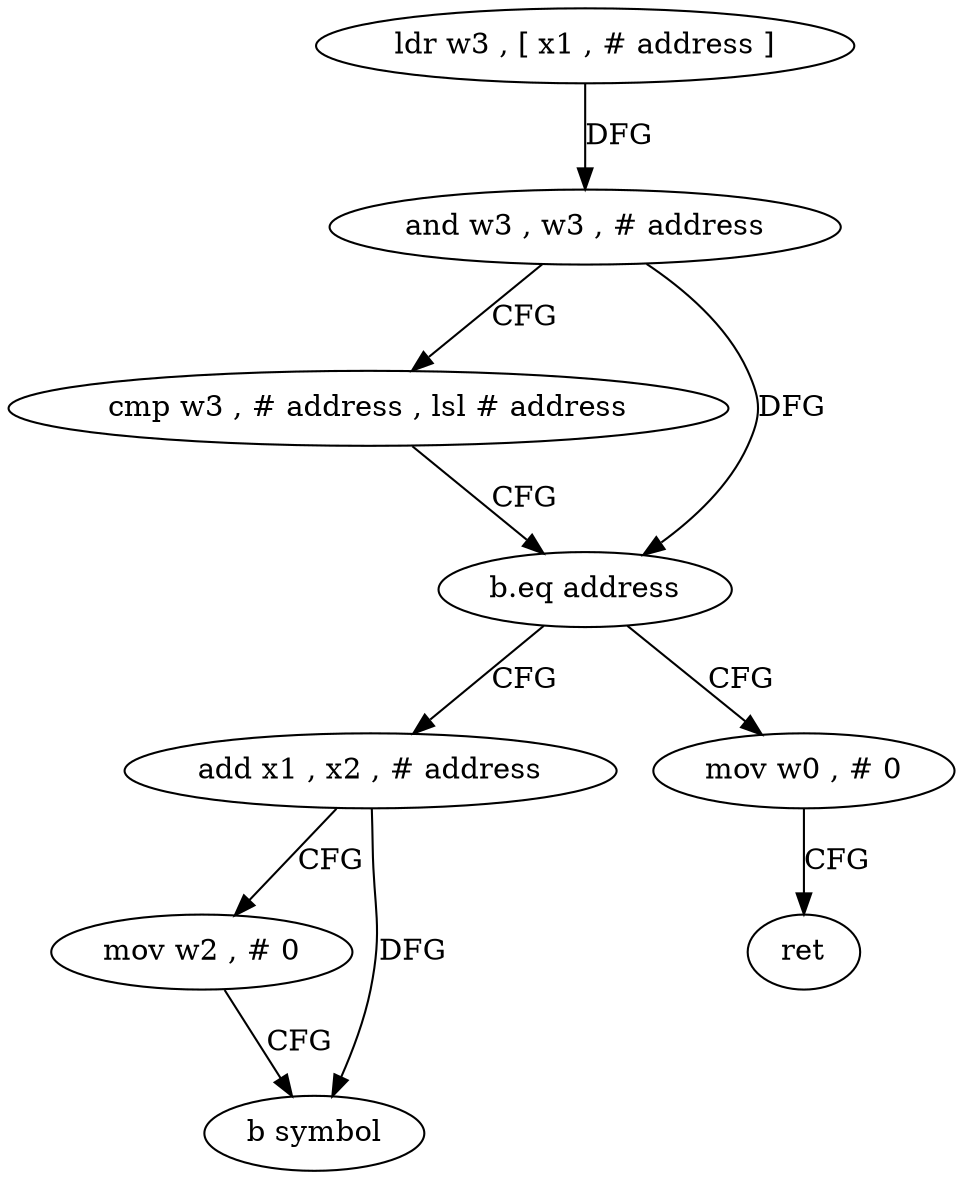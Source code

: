 digraph "func" {
"4215696" [label = "ldr w3 , [ x1 , # address ]" ]
"4215700" [label = "and w3 , w3 , # address" ]
"4215704" [label = "cmp w3 , # address , lsl # address" ]
"4215708" [label = "b.eq address" ]
"4215720" [label = "add x1 , x2 , # address" ]
"4215712" [label = "mov w0 , # 0" ]
"4215724" [label = "mov w2 , # 0" ]
"4215728" [label = "b symbol" ]
"4215716" [label = "ret" ]
"4215696" -> "4215700" [ label = "DFG" ]
"4215700" -> "4215704" [ label = "CFG" ]
"4215700" -> "4215708" [ label = "DFG" ]
"4215704" -> "4215708" [ label = "CFG" ]
"4215708" -> "4215720" [ label = "CFG" ]
"4215708" -> "4215712" [ label = "CFG" ]
"4215720" -> "4215724" [ label = "CFG" ]
"4215720" -> "4215728" [ label = "DFG" ]
"4215712" -> "4215716" [ label = "CFG" ]
"4215724" -> "4215728" [ label = "CFG" ]
}
